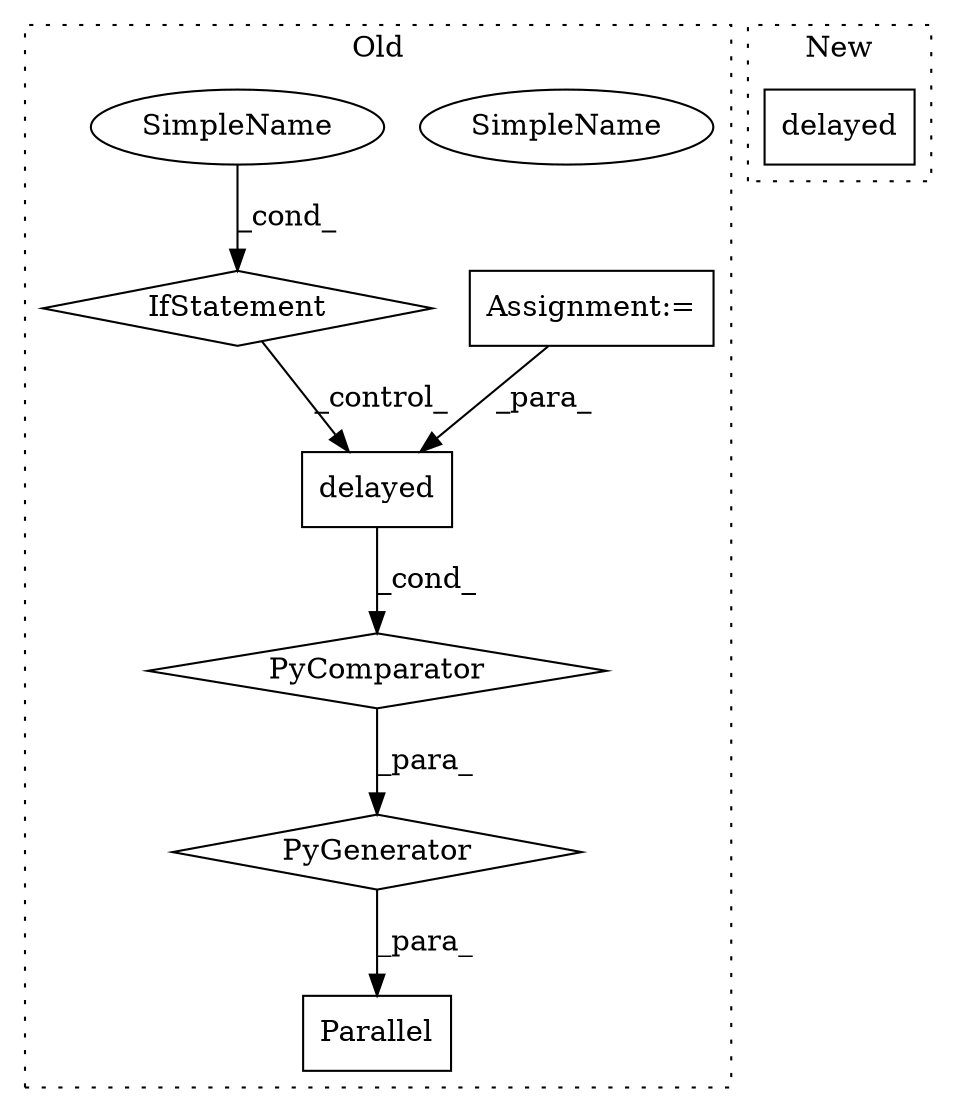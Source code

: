 digraph G {
subgraph cluster0 {
1 [label="Parallel" a="32" s="10500,10675" l="20,-3" shape="box"];
3 [label="delayed" a="32" s="10520,10557" l="8,1" shape="box"];
4 [label="IfStatement" a="25" s="10622" l="47" shape="diamond"];
5 [label="SimpleName" a="42" s="10664" l="5" shape="ellipse"];
6 [label="PyGenerator" a="107" s="10520" l="155" shape="diamond"];
7 [label="PyComparator" a="113" s="10622" l="47" shape="diamond"];
8 [label="Assignment:=" a="7" s="10622" l="47" shape="box"];
9 [label="SimpleName" a="42" s="10664" l="5" shape="ellipse"];
label = "Old";
style="dotted";
}
subgraph cluster1 {
2 [label="delayed" a="32" s="13419,13544" l="8,1" shape="box"];
label = "New";
style="dotted";
}
3 -> 7 [label="_cond_"];
4 -> 3 [label="_control_"];
6 -> 1 [label="_para_"];
7 -> 6 [label="_para_"];
8 -> 3 [label="_para_"];
9 -> 4 [label="_cond_"];
}